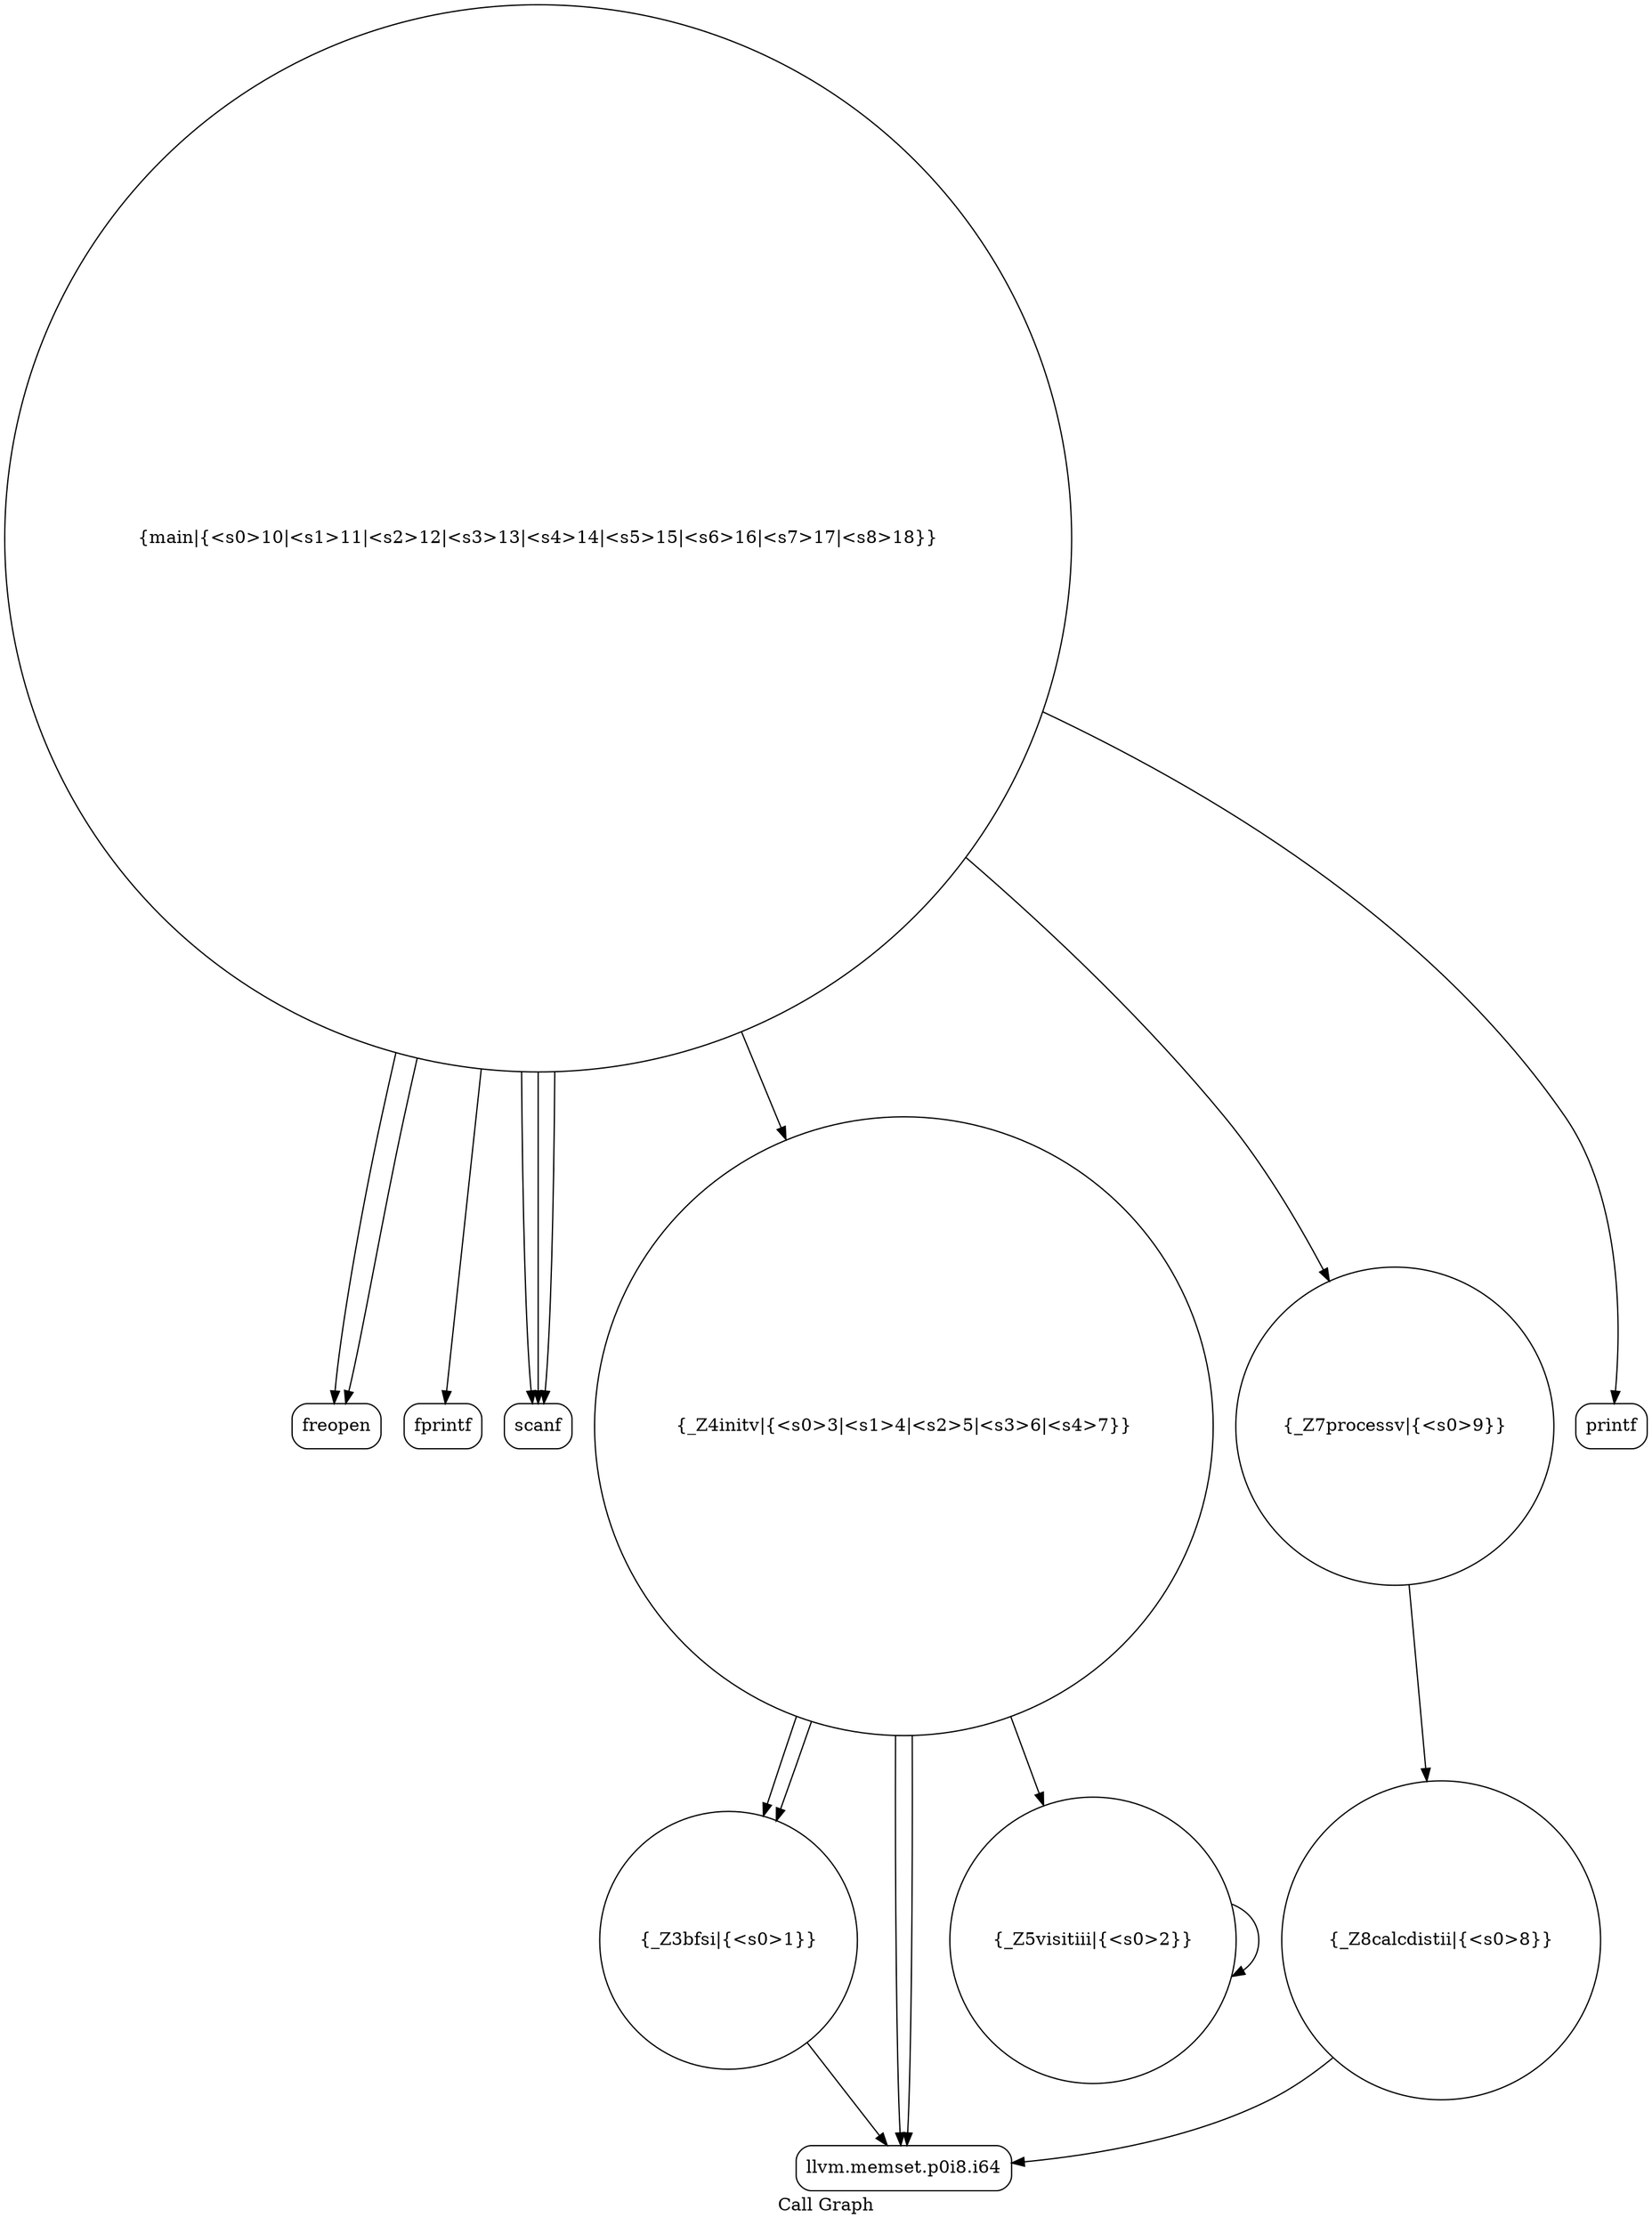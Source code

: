 digraph "Call Graph" {
	label="Call Graph";

	Node0x55a76f72e560 [shape=record,shape=circle,label="{_Z3bfsi|{<s0>1}}"];
	Node0x55a76f72e560:s0 -> Node0x55a76f72e9f0[color=black];
	Node0x55a76f72ecf0 [shape=record,shape=Mrecord,label="{freopen}"];
	Node0x55a76f72ea70 [shape=record,shape=circle,label="{_Z5visitiii|{<s0>2}}"];
	Node0x55a76f72ea70:s0 -> Node0x55a76f72ea70[color=black];
	Node0x55a76f72edf0 [shape=record,shape=Mrecord,label="{fprintf}"];
	Node0x55a76f72eb70 [shape=record,shape=circle,label="{_Z8calcdistii|{<s0>8}}"];
	Node0x55a76f72eb70:s0 -> Node0x55a76f72e9f0[color=black];
	Node0x55a76f72ec70 [shape=record,shape=circle,label="{main|{<s0>10|<s1>11|<s2>12|<s3>13|<s4>14|<s5>15|<s6>16|<s7>17|<s8>18}}"];
	Node0x55a76f72ec70:s0 -> Node0x55a76f72ecf0[color=black];
	Node0x55a76f72ec70:s1 -> Node0x55a76f72ecf0[color=black];
	Node0x55a76f72ec70:s2 -> Node0x55a76f72ed70[color=black];
	Node0x55a76f72ec70:s3 -> Node0x55a76f72ed70[color=black];
	Node0x55a76f72ec70:s4 -> Node0x55a76f72ed70[color=black];
	Node0x55a76f72ec70:s5 -> Node0x55a76f72eaf0[color=black];
	Node0x55a76f72ec70:s6 -> Node0x55a76f72ebf0[color=black];
	Node0x55a76f72ec70:s7 -> Node0x55a76f72edf0[color=black];
	Node0x55a76f72ec70:s8 -> Node0x55a76f72ee70[color=black];
	Node0x55a76f72e9f0 [shape=record,shape=Mrecord,label="{llvm.memset.p0i8.i64}"];
	Node0x55a76f72ed70 [shape=record,shape=Mrecord,label="{scanf}"];
	Node0x55a76f72eaf0 [shape=record,shape=circle,label="{_Z4initv|{<s0>3|<s1>4|<s2>5|<s3>6|<s4>7}}"];
	Node0x55a76f72eaf0:s0 -> Node0x55a76f72e9f0[color=black];
	Node0x55a76f72eaf0:s1 -> Node0x55a76f72e9f0[color=black];
	Node0x55a76f72eaf0:s2 -> Node0x55a76f72e560[color=black];
	Node0x55a76f72eaf0:s3 -> Node0x55a76f72e560[color=black];
	Node0x55a76f72eaf0:s4 -> Node0x55a76f72ea70[color=black];
	Node0x55a76f72ee70 [shape=record,shape=Mrecord,label="{printf}"];
	Node0x55a76f72ebf0 [shape=record,shape=circle,label="{_Z7processv|{<s0>9}}"];
	Node0x55a76f72ebf0:s0 -> Node0x55a76f72eb70[color=black];
}
